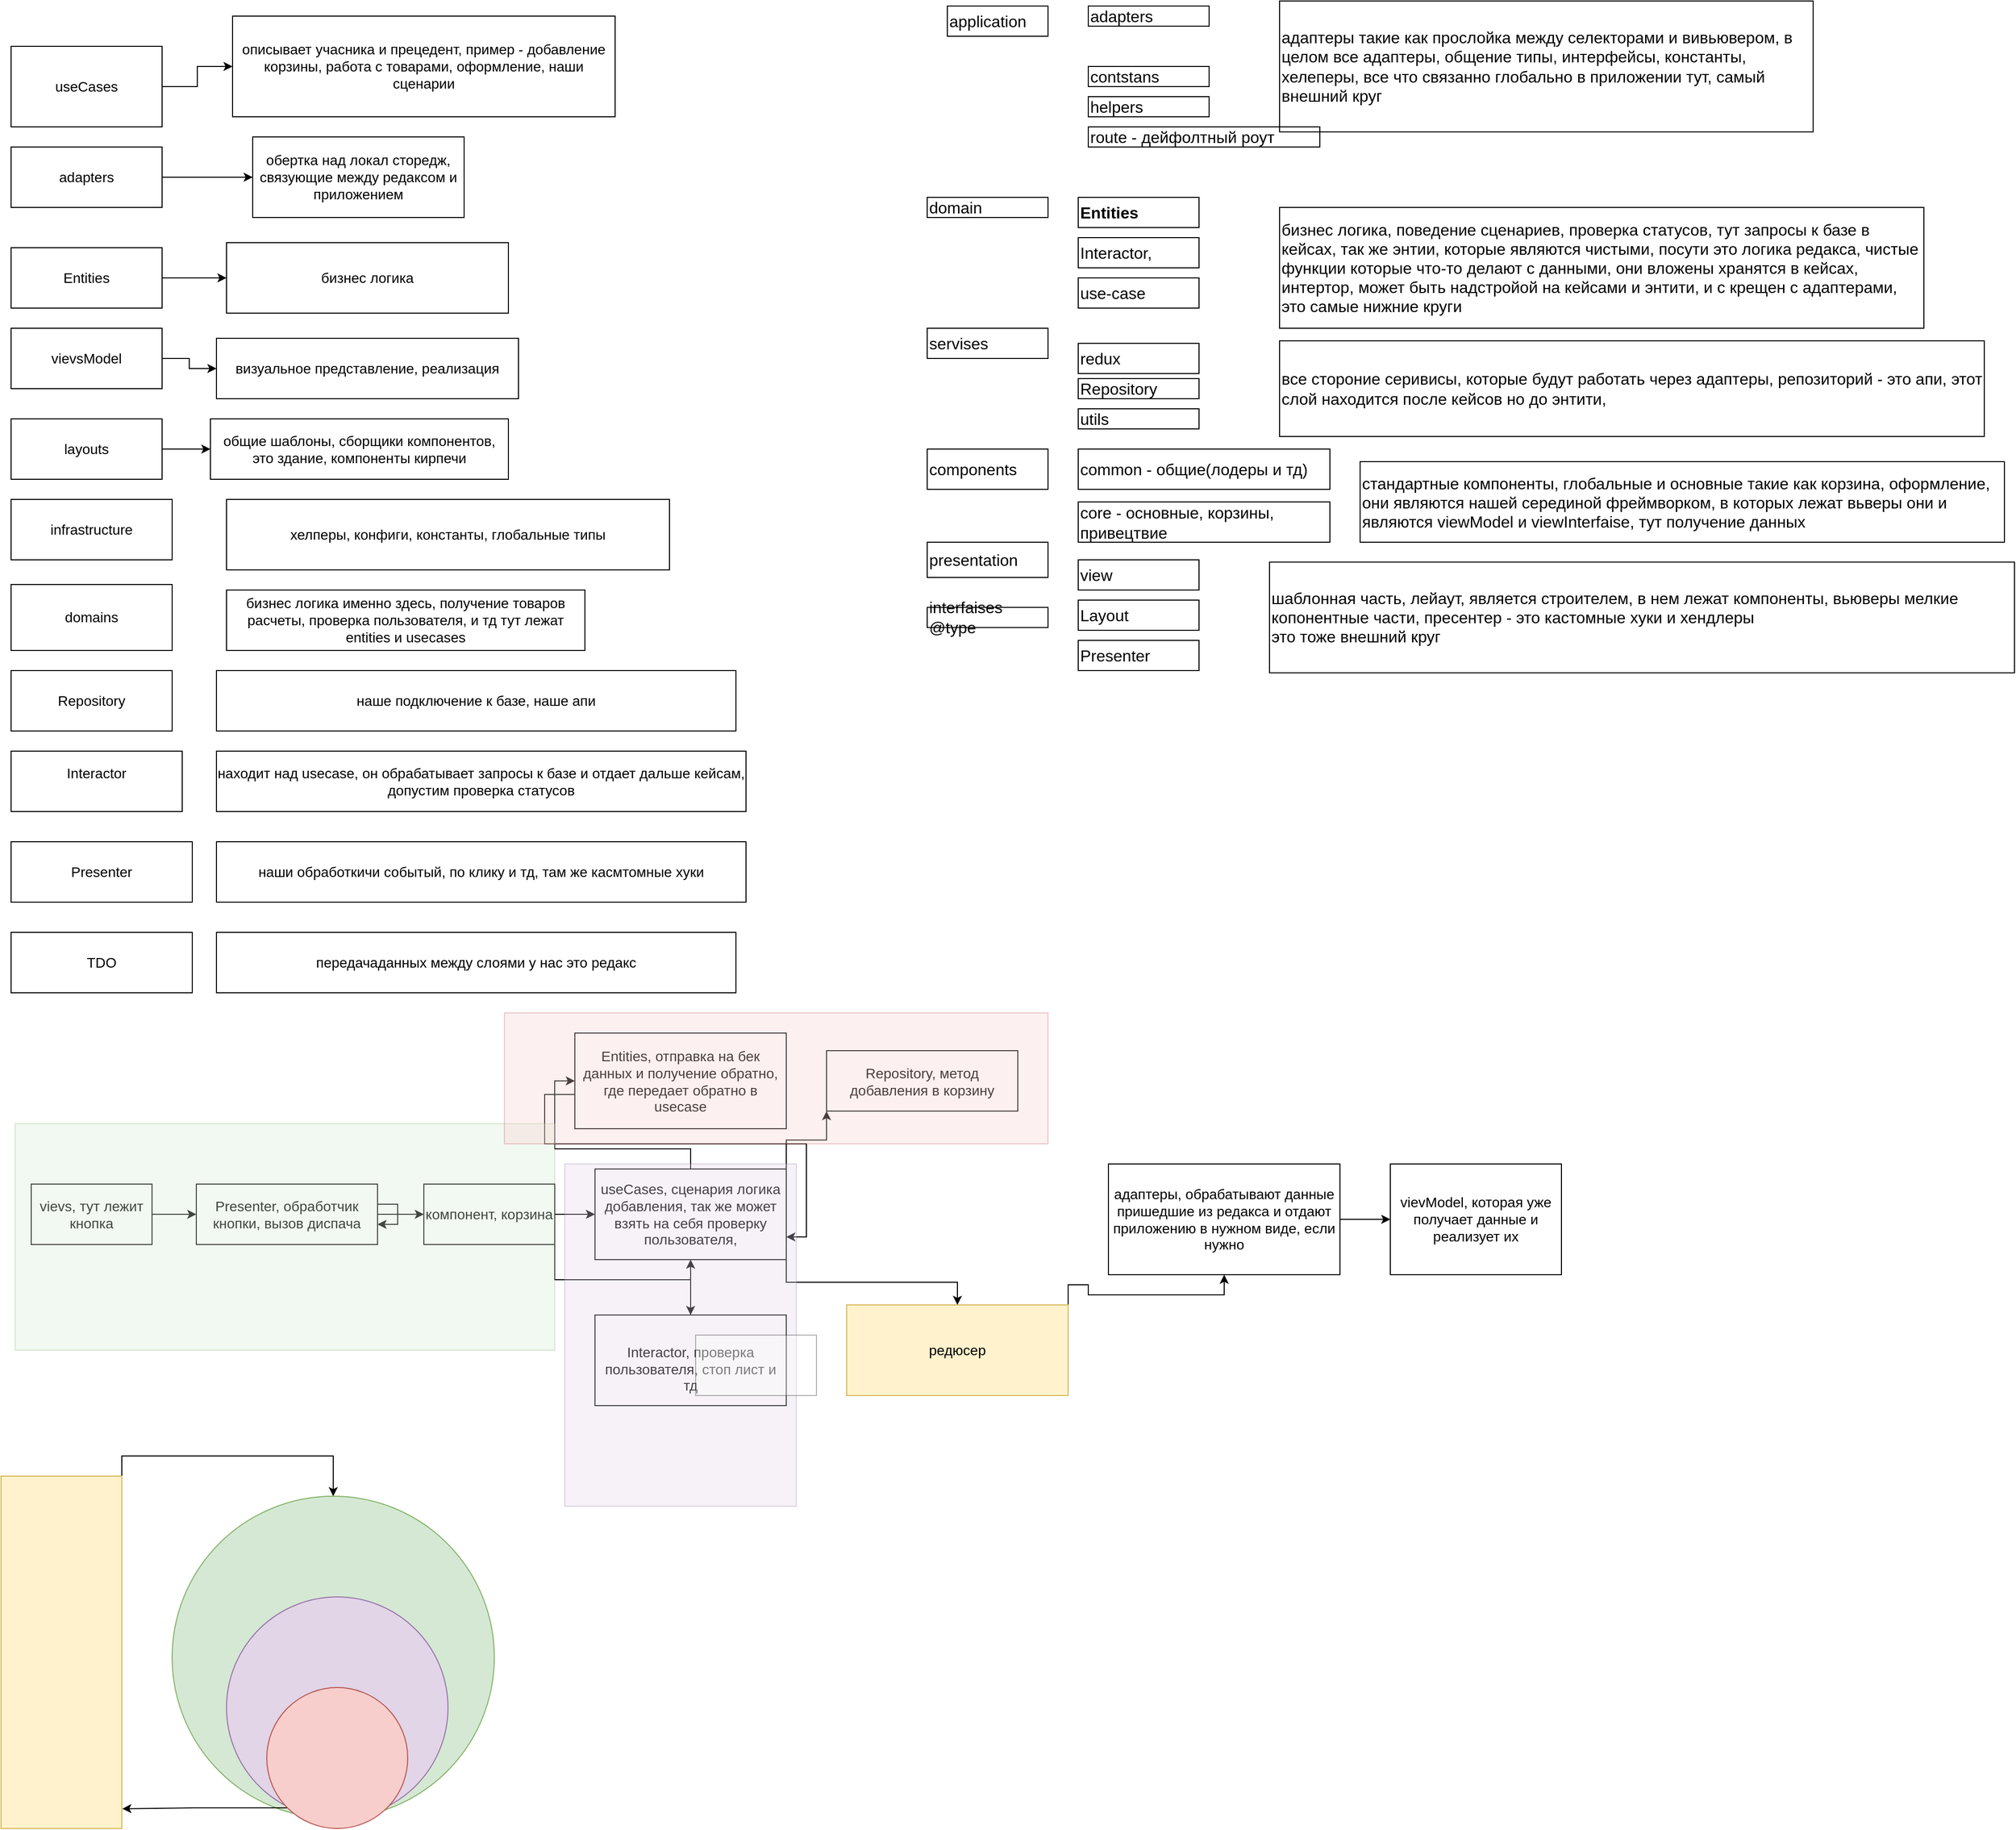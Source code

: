 <mxfile version="15.7.0" type="github">
  <diagram id="2xBDR9W28CXiXde3CtkU" name="Page-1">
    <mxGraphModel dx="1673" dy="885" grid="1" gridSize="10" guides="1" tooltips="1" connect="1" arrows="1" fold="1" page="1" pageScale="1" pageWidth="2339" pageHeight="3300" math="0" shadow="0">
      <root>
        <mxCell id="0" />
        <mxCell id="1" parent="0" />
        <mxCell id="-9_YCbOYtv__-7vVKfqo-7" style="edgeStyle=orthogonalEdgeStyle;rounded=0;orthogonalLoop=1;jettySize=auto;html=1;fontSize=14;" parent="1" source="xCNZ6DgmVLcftK3sah_s-1" target="-9_YCbOYtv__-7vVKfqo-6" edge="1">
          <mxGeometry relative="1" as="geometry" />
        </mxCell>
        <mxCell id="xCNZ6DgmVLcftK3sah_s-1" value="&lt;font style=&quot;font-size: 14px&quot;&gt;useCases&lt;/font&gt;" style="rounded=0;whiteSpace=wrap;html=1;" parent="1" vertex="1">
          <mxGeometry x="60" y="50" width="150" height="80" as="geometry" />
        </mxCell>
        <mxCell id="-9_YCbOYtv__-7vVKfqo-4" style="edgeStyle=orthogonalEdgeStyle;rounded=0;orthogonalLoop=1;jettySize=auto;html=1;entryX=0;entryY=0.5;entryDx=0;entryDy=0;fontSize=14;" parent="1" source="-9_YCbOYtv__-7vVKfqo-2" target="-9_YCbOYtv__-7vVKfqo-3" edge="1">
          <mxGeometry relative="1" as="geometry" />
        </mxCell>
        <mxCell id="-9_YCbOYtv__-7vVKfqo-2" value="adapters" style="rounded=0;whiteSpace=wrap;html=1;fontSize=14;" parent="1" vertex="1">
          <mxGeometry x="60" y="150" width="150" height="60" as="geometry" />
        </mxCell>
        <mxCell id="-9_YCbOYtv__-7vVKfqo-3" value="обертка над локал сторедж, связующие между редаксом и приложением" style="rounded=0;whiteSpace=wrap;html=1;fontSize=14;" parent="1" vertex="1">
          <mxGeometry x="300" y="140" width="210" height="80" as="geometry" />
        </mxCell>
        <mxCell id="-9_YCbOYtv__-7vVKfqo-10" style="edgeStyle=orthogonalEdgeStyle;rounded=0;orthogonalLoop=1;jettySize=auto;html=1;entryX=0;entryY=0.5;entryDx=0;entryDy=0;fontSize=14;" parent="1" source="-9_YCbOYtv__-7vVKfqo-5" target="-9_YCbOYtv__-7vVKfqo-8" edge="1">
          <mxGeometry relative="1" as="geometry" />
        </mxCell>
        <mxCell id="-9_YCbOYtv__-7vVKfqo-5" value="Entities" style="rounded=0;whiteSpace=wrap;html=1;fontSize=14;" parent="1" vertex="1">
          <mxGeometry x="60" y="250" width="150" height="60" as="geometry" />
        </mxCell>
        <mxCell id="-9_YCbOYtv__-7vVKfqo-6" value="описывает учасника и прецедент, пример - добавление корзины, работа с товарами, оформление, наши сценарии" style="rounded=0;whiteSpace=wrap;html=1;fontSize=14;" parent="1" vertex="1">
          <mxGeometry x="280" y="20" width="380" height="100" as="geometry" />
        </mxCell>
        <mxCell id="-9_YCbOYtv__-7vVKfqo-8" value="бизнес логика" style="rounded=0;whiteSpace=wrap;html=1;fontSize=14;" parent="1" vertex="1">
          <mxGeometry x="274" y="245" width="280" height="70" as="geometry" />
        </mxCell>
        <mxCell id="-9_YCbOYtv__-7vVKfqo-9" style="edgeStyle=orthogonalEdgeStyle;rounded=0;orthogonalLoop=1;jettySize=auto;html=1;exitX=0.5;exitY=1;exitDx=0;exitDy=0;fontSize=14;" parent="1" source="-9_YCbOYtv__-7vVKfqo-3" target="-9_YCbOYtv__-7vVKfqo-3" edge="1">
          <mxGeometry relative="1" as="geometry" />
        </mxCell>
        <mxCell id="-9_YCbOYtv__-7vVKfqo-15" style="edgeStyle=orthogonalEdgeStyle;rounded=0;orthogonalLoop=1;jettySize=auto;html=1;entryX=0;entryY=0.5;entryDx=0;entryDy=0;fontSize=14;" parent="1" source="-9_YCbOYtv__-7vVKfqo-11" target="-9_YCbOYtv__-7vVKfqo-12" edge="1">
          <mxGeometry relative="1" as="geometry" />
        </mxCell>
        <mxCell id="-9_YCbOYtv__-7vVKfqo-11" value="vievsModel" style="rounded=0;whiteSpace=wrap;html=1;fontSize=14;" parent="1" vertex="1">
          <mxGeometry x="60" y="330" width="150" height="60" as="geometry" />
        </mxCell>
        <mxCell id="-9_YCbOYtv__-7vVKfqo-12" value="визуальное представление, реализация" style="rounded=0;whiteSpace=wrap;html=1;fontSize=14;" parent="1" vertex="1">
          <mxGeometry x="264" y="340" width="300" height="60" as="geometry" />
        </mxCell>
        <mxCell id="-9_YCbOYtv__-7vVKfqo-16" style="edgeStyle=orthogonalEdgeStyle;rounded=0;orthogonalLoop=1;jettySize=auto;html=1;entryX=0;entryY=0.5;entryDx=0;entryDy=0;fontSize=14;" parent="1" source="-9_YCbOYtv__-7vVKfqo-13" target="-9_YCbOYtv__-7vVKfqo-14" edge="1">
          <mxGeometry relative="1" as="geometry" />
        </mxCell>
        <mxCell id="-9_YCbOYtv__-7vVKfqo-13" value="layouts" style="rounded=0;whiteSpace=wrap;html=1;fontSize=14;" parent="1" vertex="1">
          <mxGeometry x="60" y="420" width="150" height="60" as="geometry" />
        </mxCell>
        <mxCell id="-9_YCbOYtv__-7vVKfqo-14" value="общие шаблоны, сборщики компонентов, это здание, компоненты кирпечи" style="rounded=0;whiteSpace=wrap;html=1;fontSize=14;" parent="1" vertex="1">
          <mxGeometry x="258" y="420" width="296" height="60" as="geometry" />
        </mxCell>
        <mxCell id="-9_YCbOYtv__-7vVKfqo-17" value="infrastructure" style="rounded=0;whiteSpace=wrap;html=1;fontSize=14;" parent="1" vertex="1">
          <mxGeometry x="60" y="500" width="160" height="60" as="geometry" />
        </mxCell>
        <mxCell id="-9_YCbOYtv__-7vVKfqo-18" value="хелперы, конфиги, константы, глобальные типы" style="rounded=0;whiteSpace=wrap;html=1;fontSize=14;" parent="1" vertex="1">
          <mxGeometry x="274" y="500" width="440" height="70" as="geometry" />
        </mxCell>
        <mxCell id="-9_YCbOYtv__-7vVKfqo-20" value="domains" style="rounded=0;whiteSpace=wrap;html=1;fontSize=14;" parent="1" vertex="1">
          <mxGeometry x="60" y="584.5" width="160" height="65.5" as="geometry" />
        </mxCell>
        <mxCell id="-9_YCbOYtv__-7vVKfqo-21" value="бизнес логика именно здесь, получение товаров расчеты, проверка пользователя, и тд тут лежат entities и usecases" style="rounded=0;whiteSpace=wrap;html=1;fontSize=14;" parent="1" vertex="1">
          <mxGeometry x="274" y="590" width="356" height="60" as="geometry" />
        </mxCell>
        <mxCell id="-9_YCbOYtv__-7vVKfqo-22" value="Repository" style="rounded=0;whiteSpace=wrap;html=1;fontSize=14;" parent="1" vertex="1">
          <mxGeometry x="60" y="670" width="160" height="60" as="geometry" />
        </mxCell>
        <mxCell id="-9_YCbOYtv__-7vVKfqo-23" value="наше подключение к базе, наше апи" style="rounded=0;whiteSpace=wrap;html=1;fontSize=14;" parent="1" vertex="1">
          <mxGeometry x="264" y="670" width="516" height="60" as="geometry" />
        </mxCell>
        <mxCell id="-9_YCbOYtv__-7vVKfqo-24" value="&#xa;Interactor&#xa;&#xa;" style="rounded=0;whiteSpace=wrap;html=1;fontSize=14;" parent="1" vertex="1">
          <mxGeometry x="60" y="750" width="170" height="60" as="geometry" />
        </mxCell>
        <mxCell id="-9_YCbOYtv__-7vVKfqo-25" value="находит над usecase, он обрабатывает запросы к базе и отдает дальше кейсам, допустим проверка статусов" style="rounded=0;whiteSpace=wrap;html=1;fontSize=14;" parent="1" vertex="1">
          <mxGeometry x="264" y="750" width="526" height="60" as="geometry" />
        </mxCell>
        <mxCell id="-9_YCbOYtv__-7vVKfqo-26" style="edgeStyle=orthogonalEdgeStyle;rounded=0;orthogonalLoop=1;jettySize=auto;html=1;exitX=1;exitY=0.5;exitDx=0;exitDy=0;fontSize=14;" parent="1" source="-9_YCbOYtv__-7vVKfqo-6" target="-9_YCbOYtv__-7vVKfqo-6" edge="1">
          <mxGeometry relative="1" as="geometry">
            <Array as="points">
              <mxPoint x="410" y="60" />
              <mxPoint x="410" y="60" />
            </Array>
          </mxGeometry>
        </mxCell>
        <mxCell id="-9_YCbOYtv__-7vVKfqo-34" style="edgeStyle=orthogonalEdgeStyle;rounded=0;orthogonalLoop=1;jettySize=auto;html=1;exitX=1;exitY=0.5;exitDx=0;exitDy=0;entryX=0;entryY=0.5;entryDx=0;entryDy=0;fontSize=14;" parent="1" source="-9_YCbOYtv__-7vVKfqo-28" target="-9_YCbOYtv__-7vVKfqo-33" edge="1">
          <mxGeometry relative="1" as="geometry" />
        </mxCell>
        <mxCell id="-9_YCbOYtv__-7vVKfqo-28" value="vievs, тут лежит кнопка" style="rounded=0;whiteSpace=wrap;html=1;fontSize=14;" parent="1" vertex="1">
          <mxGeometry x="80" y="1180" width="120" height="60" as="geometry" />
        </mxCell>
        <mxCell id="-9_YCbOYtv__-7vVKfqo-78" style="edgeStyle=orthogonalEdgeStyle;rounded=0;orthogonalLoop=1;jettySize=auto;html=1;exitX=1;exitY=1;exitDx=0;exitDy=0;fontSize=16;" parent="1" source="-9_YCbOYtv__-7vVKfqo-29" target="-9_YCbOYtv__-7vVKfqo-36" edge="1">
          <mxGeometry relative="1" as="geometry" />
        </mxCell>
        <mxCell id="-9_YCbOYtv__-7vVKfqo-79" style="edgeStyle=orthogonalEdgeStyle;rounded=0;orthogonalLoop=1;jettySize=auto;html=1;entryX=0;entryY=0.5;entryDx=0;entryDy=0;fontSize=16;" parent="1" source="-9_YCbOYtv__-7vVKfqo-29" target="-9_YCbOYtv__-7vVKfqo-37" edge="1">
          <mxGeometry relative="1" as="geometry" />
        </mxCell>
        <mxCell id="-9_YCbOYtv__-7vVKfqo-29" value="компонент, корзина" style="rounded=0;whiteSpace=wrap;html=1;fontSize=14;" parent="1" vertex="1">
          <mxGeometry x="470" y="1180" width="130" height="60" as="geometry" />
        </mxCell>
        <mxCell id="-9_YCbOYtv__-7vVKfqo-30" value="Presenter" style="rounded=0;whiteSpace=wrap;html=1;fontSize=14;" parent="1" vertex="1">
          <mxGeometry x="60" y="840" width="180" height="60" as="geometry" />
        </mxCell>
        <mxCell id="-9_YCbOYtv__-7vVKfqo-31" value="наши обработкичи событый, по клику и тд, там же касмтомные хуки" style="rounded=0;whiteSpace=wrap;html=1;fontSize=14;" parent="1" vertex="1">
          <mxGeometry x="264" y="840" width="526" height="60" as="geometry" />
        </mxCell>
        <mxCell id="-9_YCbOYtv__-7vVKfqo-35" style="edgeStyle=orthogonalEdgeStyle;rounded=0;orthogonalLoop=1;jettySize=auto;html=1;entryX=0;entryY=0.5;entryDx=0;entryDy=0;fontSize=14;" parent="1" source="-9_YCbOYtv__-7vVKfqo-33" target="-9_YCbOYtv__-7vVKfqo-29" edge="1">
          <mxGeometry relative="1" as="geometry" />
        </mxCell>
        <mxCell id="-9_YCbOYtv__-7vVKfqo-45" style="edgeStyle=orthogonalEdgeStyle;rounded=0;orthogonalLoop=1;jettySize=auto;html=1;fontSize=14;" parent="1" source="-9_YCbOYtv__-7vVKfqo-33" target="-9_YCbOYtv__-7vVKfqo-33" edge="1">
          <mxGeometry relative="1" as="geometry">
            <mxPoint x="430" y="1210" as="targetPoint" />
            <Array as="points" />
          </mxGeometry>
        </mxCell>
        <mxCell id="-9_YCbOYtv__-7vVKfqo-33" value="Presenter, обработчик кнопки, вызов диспача" style="rounded=0;whiteSpace=wrap;html=1;fontSize=14;" parent="1" vertex="1">
          <mxGeometry x="244" y="1180" width="180" height="60" as="geometry" />
        </mxCell>
        <mxCell id="-9_YCbOYtv__-7vVKfqo-80" style="edgeStyle=orthogonalEdgeStyle;rounded=0;orthogonalLoop=1;jettySize=auto;html=1;entryX=0.5;entryY=1;entryDx=0;entryDy=0;fontSize=16;" parent="1" source="-9_YCbOYtv__-7vVKfqo-36" target="-9_YCbOYtv__-7vVKfqo-37" edge="1">
          <mxGeometry relative="1" as="geometry" />
        </mxCell>
        <mxCell id="-9_YCbOYtv__-7vVKfqo-36" value="&lt;br&gt;Interactor, проверка пользователя, стоп лист и тд" style="rounded=0;whiteSpace=wrap;html=1;fontSize=14;" parent="1" vertex="1">
          <mxGeometry x="640" y="1310" width="190" height="90" as="geometry" />
        </mxCell>
        <mxCell id="-9_YCbOYtv__-7vVKfqo-81" style="edgeStyle=orthogonalEdgeStyle;rounded=0;orthogonalLoop=1;jettySize=auto;html=1;entryX=0;entryY=0.5;entryDx=0;entryDy=0;fontSize=16;" parent="1" source="-9_YCbOYtv__-7vVKfqo-37" target="-9_YCbOYtv__-7vVKfqo-38" edge="1">
          <mxGeometry relative="1" as="geometry" />
        </mxCell>
        <mxCell id="-9_YCbOYtv__-7vVKfqo-83" style="edgeStyle=orthogonalEdgeStyle;rounded=0;orthogonalLoop=1;jettySize=auto;html=1;exitX=1;exitY=0;exitDx=0;exitDy=0;entryX=0;entryY=1;entryDx=0;entryDy=0;fontSize=16;" parent="1" source="-9_YCbOYtv__-7vVKfqo-37" target="-9_YCbOYtv__-7vVKfqo-40" edge="1">
          <mxGeometry relative="1" as="geometry" />
        </mxCell>
        <mxCell id="-9_YCbOYtv__-7vVKfqo-84" style="edgeStyle=orthogonalEdgeStyle;rounded=0;orthogonalLoop=1;jettySize=auto;html=1;exitX=1;exitY=1;exitDx=0;exitDy=0;fontSize=16;" parent="1" source="-9_YCbOYtv__-7vVKfqo-37" target="-9_YCbOYtv__-7vVKfqo-39" edge="1">
          <mxGeometry relative="1" as="geometry" />
        </mxCell>
        <mxCell id="-9_YCbOYtv__-7vVKfqo-37" value="&lt;font style=&quot;font-size: 14px&quot;&gt;useCases, сценария логика добавления, так же может взять на себя проверку пользователя, &lt;br&gt;&lt;/font&gt;" style="rounded=0;whiteSpace=wrap;html=1;" parent="1" vertex="1">
          <mxGeometry x="640" y="1165" width="190" height="90" as="geometry" />
        </mxCell>
        <mxCell id="-9_YCbOYtv__-7vVKfqo-82" style="edgeStyle=orthogonalEdgeStyle;rounded=0;orthogonalLoop=1;jettySize=auto;html=1;exitX=0;exitY=0.75;exitDx=0;exitDy=0;entryX=1;entryY=0.75;entryDx=0;entryDy=0;fontSize=16;" parent="1" source="-9_YCbOYtv__-7vVKfqo-38" target="-9_YCbOYtv__-7vVKfqo-37" edge="1">
          <mxGeometry relative="1" as="geometry">
            <Array as="points">
              <mxPoint x="590" y="1091" />
              <mxPoint x="590" y="1140" />
              <mxPoint x="850" y="1140" />
              <mxPoint x="850" y="1233" />
            </Array>
          </mxGeometry>
        </mxCell>
        <mxCell id="-9_YCbOYtv__-7vVKfqo-38" value="Entities, отправка на бек данных и получение обратно, где передает обратно в usecase" style="rounded=0;whiteSpace=wrap;html=1;fontSize=14;" parent="1" vertex="1">
          <mxGeometry x="620" y="1030" width="210" height="95" as="geometry" />
        </mxCell>
        <mxCell id="-9_YCbOYtv__-7vVKfqo-85" style="edgeStyle=orthogonalEdgeStyle;rounded=0;orthogonalLoop=1;jettySize=auto;html=1;exitX=1;exitY=0;exitDx=0;exitDy=0;fontSize=16;" parent="1" source="-9_YCbOYtv__-7vVKfqo-39" target="-9_YCbOYtv__-7vVKfqo-43" edge="1">
          <mxGeometry relative="1" as="geometry" />
        </mxCell>
        <mxCell id="-9_YCbOYtv__-7vVKfqo-39" value="редюсер" style="rounded=0;whiteSpace=wrap;html=1;fontSize=14;fillColor=#fff2cc;strokeColor=#d6b656;" parent="1" vertex="1">
          <mxGeometry x="890" y="1300" width="220" height="90" as="geometry" />
        </mxCell>
        <mxCell id="-9_YCbOYtv__-7vVKfqo-40" value="Repository, метод добавления в корзину" style="rounded=0;whiteSpace=wrap;html=1;fontSize=14;" parent="1" vertex="1">
          <mxGeometry x="870" y="1047.5" width="190" height="60" as="geometry" />
        </mxCell>
        <mxCell id="-9_YCbOYtv__-7vVKfqo-41" value="TDO" style="rounded=0;whiteSpace=wrap;html=1;fontSize=14;fillColor=none;" parent="1" vertex="1">
          <mxGeometry x="60" y="930" width="180" height="60" as="geometry" />
        </mxCell>
        <mxCell id="-9_YCbOYtv__-7vVKfqo-42" value="передачаданных между слоями у нас это редакс" style="rounded=0;whiteSpace=wrap;html=1;fontSize=14;fillColor=none;" parent="1" vertex="1">
          <mxGeometry x="264" y="930" width="516" height="60" as="geometry" />
        </mxCell>
        <mxCell id="-9_YCbOYtv__-7vVKfqo-86" style="edgeStyle=orthogonalEdgeStyle;rounded=0;orthogonalLoop=1;jettySize=auto;html=1;fontSize=16;" parent="1" source="-9_YCbOYtv__-7vVKfqo-43" target="-9_YCbOYtv__-7vVKfqo-44" edge="1">
          <mxGeometry relative="1" as="geometry" />
        </mxCell>
        <mxCell id="-9_YCbOYtv__-7vVKfqo-43" value="адаптеры, обрабатывают данные пришедшие из редакса и отдают приложению в нужном виде, если нужно" style="rounded=0;whiteSpace=wrap;html=1;fontSize=14;fillColor=none;" parent="1" vertex="1">
          <mxGeometry x="1150" y="1160" width="230" height="110" as="geometry" />
        </mxCell>
        <mxCell id="-9_YCbOYtv__-7vVKfqo-44" value="vievModel, которая уже получает данные и реализует их" style="rounded=0;whiteSpace=wrap;html=1;fontSize=14;fillColor=none;" parent="1" vertex="1">
          <mxGeometry x="1430" y="1160" width="170" height="110" as="geometry" />
        </mxCell>
        <mxCell id="-9_YCbOYtv__-7vVKfqo-46" value="&lt;div align=&quot;left&quot;&gt;&lt;span style=&quot;font-size: 16px&quot; class=&quot;final-path&quot;&gt;application&lt;/span&gt;&lt;span style=&quot;font-size: 16px&quot; class=&quot;final-path&quot;&gt;&lt;br&gt;&lt;/span&gt;&lt;span style=&quot;font-size: 16px&quot; class=&quot;final-path&quot;&gt;&lt;/span&gt;&lt;/div&gt;" style="rounded=0;whiteSpace=wrap;html=1;fontSize=14;fillColor=none;align=left;" parent="1" vertex="1">
          <mxGeometry x="990" y="10" width="100" height="30" as="geometry" />
        </mxCell>
        <mxCell id="-9_YCbOYtv__-7vVKfqo-47" value="domain&amp;nbsp; " style="rounded=0;whiteSpace=wrap;html=1;fontSize=16;fillColor=none;align=left;" parent="1" vertex="1">
          <mxGeometry x="970" y="200" width="120" height="20" as="geometry" />
        </mxCell>
        <mxCell id="-9_YCbOYtv__-7vVKfqo-49" value="&lt;b&gt;Entities&lt;/b&gt;" style="rounded=0;whiteSpace=wrap;html=1;fontSize=16;fillColor=none;align=left;" parent="1" vertex="1">
          <mxGeometry x="1120" y="200" width="120" height="30" as="geometry" />
        </mxCell>
        <mxCell id="-9_YCbOYtv__-7vVKfqo-50" value="Interactor," style="rounded=0;whiteSpace=wrap;html=1;fontSize=16;fillColor=none;align=left;" parent="1" vertex="1">
          <mxGeometry x="1120" y="240" width="120" height="30" as="geometry" />
        </mxCell>
        <mxCell id="-9_YCbOYtv__-7vVKfqo-51" value="core - основные, корзины, привецтвие" style="rounded=0;whiteSpace=wrap;html=1;fontSize=16;fillColor=none;align=left;" parent="1" vertex="1">
          <mxGeometry x="1120" y="502.5" width="250" height="40" as="geometry" />
        </mxCell>
        <mxCell id="-9_YCbOYtv__-7vVKfqo-52" value="servises" style="rounded=0;whiteSpace=wrap;html=1;fontSize=16;fillColor=none;align=left;" parent="1" vertex="1">
          <mxGeometry x="970" y="330" width="120" height="30" as="geometry" />
        </mxCell>
        <mxCell id="-9_YCbOYtv__-7vVKfqo-54" value="use-case" style="rounded=0;whiteSpace=wrap;html=1;fontSize=16;fillColor=none;align=left;" parent="1" vertex="1">
          <mxGeometry x="1120" y="280" width="120" height="30" as="geometry" />
        </mxCell>
        <mxCell id="-9_YCbOYtv__-7vVKfqo-55" value="components" style="rounded=0;whiteSpace=wrap;html=1;fontSize=16;fillColor=none;align=left;" parent="1" vertex="1">
          <mxGeometry x="970" y="450" width="120" height="40" as="geometry" />
        </mxCell>
        <mxCell id="-9_YCbOYtv__-7vVKfqo-56" value="common - общие(лодеры и тд) " style="rounded=0;whiteSpace=wrap;html=1;fontSize=16;fillColor=none;align=left;" parent="1" vertex="1">
          <mxGeometry x="1120" y="450" width="250" height="40" as="geometry" />
        </mxCell>
        <mxCell id="-9_YCbOYtv__-7vVKfqo-58" value="redux" style="rounded=0;whiteSpace=wrap;html=1;fontSize=16;fillColor=none;align=left;" parent="1" vertex="1">
          <mxGeometry x="1120" y="345" width="120" height="30" as="geometry" />
        </mxCell>
        <mxCell id="-9_YCbOYtv__-7vVKfqo-59" value="presentation" style="rounded=0;whiteSpace=wrap;html=1;fontSize=16;fillColor=none;align=left;" parent="1" vertex="1">
          <mxGeometry x="970" y="542.5" width="120" height="35" as="geometry" />
        </mxCell>
        <mxCell id="-9_YCbOYtv__-7vVKfqo-60" value="view" style="rounded=0;whiteSpace=wrap;html=1;fontSize=16;fillColor=none;align=left;" parent="1" vertex="1">
          <mxGeometry x="1120" y="560" width="120" height="30" as="geometry" />
        </mxCell>
        <mxCell id="-9_YCbOYtv__-7vVKfqo-61" value="Layout" style="rounded=0;whiteSpace=wrap;html=1;fontSize=16;fillColor=none;align=left;" parent="1" vertex="1">
          <mxGeometry x="1120" y="600" width="120" height="30" as="geometry" />
        </mxCell>
        <mxCell id="-9_YCbOYtv__-7vVKfqo-62" value="Presenter" style="rounded=0;whiteSpace=wrap;html=1;fontSize=16;fillColor=none;align=left;" parent="1" vertex="1">
          <mxGeometry x="1120" y="640" width="120" height="30" as="geometry" />
        </mxCell>
        <mxCell id="-9_YCbOYtv__-7vVKfqo-63" value="adapters" style="rounded=0;whiteSpace=wrap;html=1;fontSize=16;fillColor=none;align=left;" parent="1" vertex="1">
          <mxGeometry x="1130" y="10" width="120" height="20" as="geometry" />
        </mxCell>
        <mxCell id="-9_YCbOYtv__-7vVKfqo-64" value="interfaises @type" style="rounded=0;whiteSpace=wrap;html=1;fontSize=16;fillColor=none;align=left;" parent="1" vertex="1">
          <mxGeometry x="970" y="607.25" width="120" height="20" as="geometry" />
        </mxCell>
        <mxCell id="-9_YCbOYtv__-7vVKfqo-66" value="contstans" style="rounded=0;whiteSpace=wrap;html=1;fontSize=16;fillColor=none;align=left;" parent="1" vertex="1">
          <mxGeometry x="1130" y="70" width="120" height="20" as="geometry" />
        </mxCell>
        <mxCell id="-9_YCbOYtv__-7vVKfqo-68" value="helpers" style="rounded=0;whiteSpace=wrap;html=1;fontSize=16;fillColor=none;align=left;" parent="1" vertex="1">
          <mxGeometry x="1130" y="100" width="120" height="20" as="geometry" />
        </mxCell>
        <mxCell id="-9_YCbOYtv__-7vVKfqo-69" value="Repository" style="rounded=0;whiteSpace=wrap;html=1;fontSize=16;fillColor=none;align=left;" parent="1" vertex="1">
          <mxGeometry x="1120" y="380" width="120" height="20" as="geometry" />
        </mxCell>
        <mxCell id="-9_YCbOYtv__-7vVKfqo-70" value="utils" style="rounded=0;whiteSpace=wrap;html=1;fontSize=16;fillColor=none;align=left;" parent="1" vertex="1">
          <mxGeometry x="1120" y="410" width="120" height="20" as="geometry" />
        </mxCell>
        <mxCell id="-9_YCbOYtv__-7vVKfqo-72" value="адаптеры такие как прослойка между селекторами и вивьювером, в целом все адаптеры, общение типы, интерфейсы, константы, хелеперы, все что связанно глобально в приложении тут, самый внешний круг" style="rounded=0;whiteSpace=wrap;html=1;fontSize=16;fillColor=none;align=left;" parent="1" vertex="1">
          <mxGeometry x="1320" y="5" width="530" height="130" as="geometry" />
        </mxCell>
        <mxCell id="-9_YCbOYtv__-7vVKfqo-73" value="бизнес логика, поведение сценариев, проверка статусов, тут запросы к базе в кейсах, так же энтии, которые являются чистыми, посути это логика редакса, чистые функции которые что-то делают с данными, они вложены хранятся в кейсах, интертор, может быть надстройой на кейсами и энтити, и с крещен с адаптерами, это самые нижние круги&amp;nbsp; " style="rounded=0;whiteSpace=wrap;html=1;fontSize=16;fillColor=none;align=left;" parent="1" vertex="1">
          <mxGeometry x="1320" y="210" width="640" height="120" as="geometry" />
        </mxCell>
        <mxCell id="-9_YCbOYtv__-7vVKfqo-74" value="все стороние серивисы, которые будут работать через адаптеры, репозиторий - это апи, этот слой находится после кейсов но до энтити, " style="rounded=0;whiteSpace=wrap;html=1;fontSize=16;fillColor=none;align=left;" parent="1" vertex="1">
          <mxGeometry x="1320" y="342.5" width="700" height="95" as="geometry" />
        </mxCell>
        <mxCell id="-9_YCbOYtv__-7vVKfqo-75" value="стандартные компоненты, глобальные и основные такие как корзина, оформление, они являются нашей серединой фреймворком, в которых лежат вьверы они и являются viewModel и viewInterfaise, тут получение данных" style="rounded=0;whiteSpace=wrap;html=1;fontSize=16;fillColor=none;align=left;" parent="1" vertex="1">
          <mxGeometry x="1400" y="462.5" width="640" height="80" as="geometry" />
        </mxCell>
        <mxCell id="-9_YCbOYtv__-7vVKfqo-76" value="шаблонная часть, лейаут, является строителем, в нем лежат компоненты, вьюверы мелкие копонентные части, пресентер - это кастомные хуки и хендлеры&lt;br&gt;это тоже внешний круг" style="rounded=0;whiteSpace=wrap;html=1;fontSize=16;fillColor=none;align=left;" parent="1" vertex="1">
          <mxGeometry x="1310" y="562.25" width="740" height="110" as="geometry" />
        </mxCell>
        <mxCell id="-9_YCbOYtv__-7vVKfqo-77" value="route - дейфолтный роут" style="rounded=0;whiteSpace=wrap;html=1;fontSize=16;fillColor=none;align=left;" parent="1" vertex="1">
          <mxGeometry x="1130" y="130" width="230" height="20" as="geometry" />
        </mxCell>
        <mxCell id="OpYhjD643b_24P-EK0rb-1" value="" style="ellipse;whiteSpace=wrap;html=1;aspect=fixed;fillColor=#d5e8d4;strokeColor=#82b366;" parent="1" vertex="1">
          <mxGeometry x="220" y="1490" width="320" height="320" as="geometry" />
        </mxCell>
        <mxCell id="OpYhjD643b_24P-EK0rb-2" value="" style="ellipse;whiteSpace=wrap;html=1;aspect=fixed;fillColor=#e1d5e7;strokeColor=#9673a6;" parent="1" vertex="1">
          <mxGeometry x="274" y="1590" width="220" height="220" as="geometry" />
        </mxCell>
        <mxCell id="OpYhjD643b_24P-EK0rb-9" style="edgeStyle=orthogonalEdgeStyle;rounded=0;orthogonalLoop=1;jettySize=auto;html=1;exitX=0;exitY=1;exitDx=0;exitDy=0;entryX=1.004;entryY=0.944;entryDx=0;entryDy=0;entryPerimeter=0;" parent="1" source="OpYhjD643b_24P-EK0rb-3" target="OpYhjD643b_24P-EK0rb-8" edge="1">
          <mxGeometry relative="1" as="geometry" />
        </mxCell>
        <mxCell id="OpYhjD643b_24P-EK0rb-3" value="" style="ellipse;whiteSpace=wrap;html=1;aspect=fixed;fillColor=#f8cecc;strokeColor=#b85450;" parent="1" vertex="1">
          <mxGeometry x="314" y="1680" width="140" height="140" as="geometry" />
        </mxCell>
        <mxCell id="OpYhjD643b_24P-EK0rb-4" value="" style="rounded=0;whiteSpace=wrap;html=1;fillColor=#d5e8d4;strokeColor=#82b366;opacity=30;" parent="1" vertex="1">
          <mxGeometry x="64" y="1120" width="536" height="225" as="geometry" />
        </mxCell>
        <mxCell id="OpYhjD643b_24P-EK0rb-5" value="" style="rounded=0;whiteSpace=wrap;html=1;opacity=30;fillColor=#e1d5e7;strokeColor=#9673a6;" parent="1" vertex="1">
          <mxGeometry x="610" y="1160" width="230" height="340" as="geometry" />
        </mxCell>
        <mxCell id="OpYhjD643b_24P-EK0rb-6" value="" style="rounded=0;whiteSpace=wrap;html=1;opacity=30;" parent="1" vertex="1">
          <mxGeometry x="740" y="1330" width="120" height="60" as="geometry" />
        </mxCell>
        <mxCell id="OpYhjD643b_24P-EK0rb-7" value="" style="rounded=0;whiteSpace=wrap;html=1;opacity=30;fillColor=#f8cecc;strokeColor=#b85450;" parent="1" vertex="1">
          <mxGeometry x="550" y="1010" width="540" height="130" as="geometry" />
        </mxCell>
        <mxCell id="OpYhjD643b_24P-EK0rb-10" style="edgeStyle=orthogonalEdgeStyle;rounded=0;orthogonalLoop=1;jettySize=auto;html=1;exitX=1;exitY=0;exitDx=0;exitDy=0;entryX=0.5;entryY=0;entryDx=0;entryDy=0;" parent="1" source="OpYhjD643b_24P-EK0rb-8" target="OpYhjD643b_24P-EK0rb-1" edge="1">
          <mxGeometry relative="1" as="geometry" />
        </mxCell>
        <mxCell id="OpYhjD643b_24P-EK0rb-8" value="" style="rounded=0;whiteSpace=wrap;html=1;fillColor=#fff2cc;strokeColor=#d6b656;" parent="1" vertex="1">
          <mxGeometry x="50" y="1470" width="120" height="350" as="geometry" />
        </mxCell>
      </root>
    </mxGraphModel>
  </diagram>
</mxfile>
